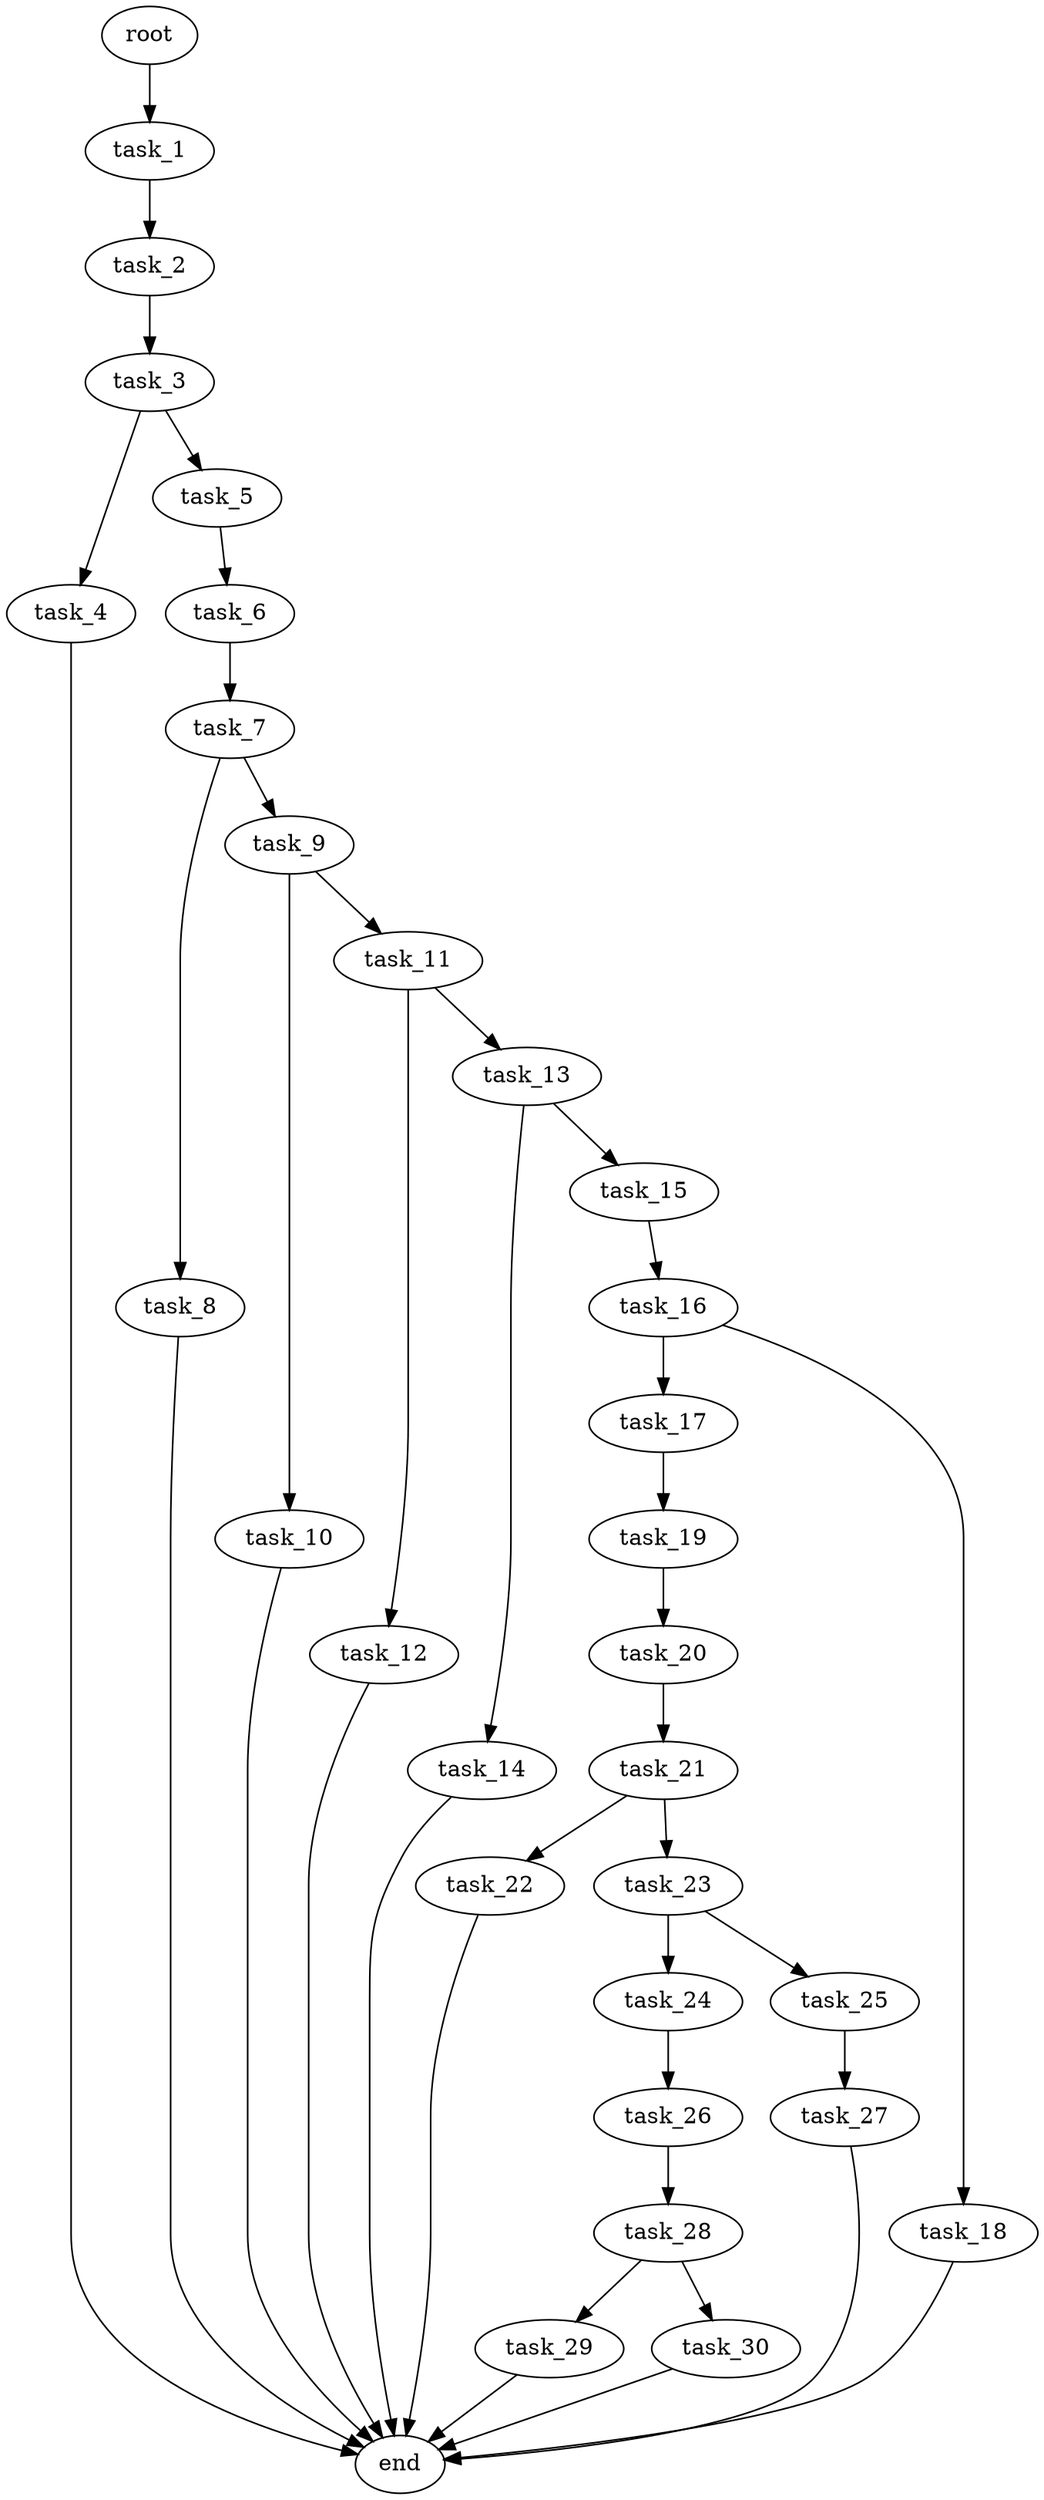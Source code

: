 digraph G {
  root [size="0.000000e+00"];
  task_1 [size="1.979052e+10"];
  task_2 [size="1.742292e+10"];
  task_3 [size="8.853937e+10"];
  task_4 [size="7.188648e+10"];
  task_5 [size="3.398835e+10"];
  task_6 [size="5.545495e+10"];
  task_7 [size="1.786236e+10"];
  task_8 [size="2.158988e+09"];
  task_9 [size="8.428971e+10"];
  task_10 [size="9.106579e+10"];
  task_11 [size="2.109166e+09"];
  task_12 [size="6.774846e+10"];
  task_13 [size="3.789849e+10"];
  task_14 [size="7.874353e+10"];
  task_15 [size="1.110579e+10"];
  task_16 [size="9.361205e+10"];
  task_17 [size="3.051419e+10"];
  task_18 [size="2.402259e+10"];
  task_19 [size="8.095068e+10"];
  task_20 [size="6.609426e+10"];
  task_21 [size="9.411676e+10"];
  task_22 [size="9.771041e+10"];
  task_23 [size="9.976951e+10"];
  task_24 [size="8.816756e+10"];
  task_25 [size="8.784000e+10"];
  task_26 [size="6.547098e+09"];
  task_27 [size="1.445178e+10"];
  task_28 [size="9.241631e+10"];
  task_29 [size="7.949186e+10"];
  task_30 [size="1.917621e+10"];
  end [size="0.000000e+00"];

  root -> task_1 [size="1.000000e-12"];
  task_1 -> task_2 [size="1.742292e+08"];
  task_2 -> task_3 [size="8.853937e+08"];
  task_3 -> task_4 [size="7.188648e+08"];
  task_3 -> task_5 [size="3.398835e+08"];
  task_4 -> end [size="1.000000e-12"];
  task_5 -> task_6 [size="5.545495e+08"];
  task_6 -> task_7 [size="1.786236e+08"];
  task_7 -> task_8 [size="2.158988e+07"];
  task_7 -> task_9 [size="8.428971e+08"];
  task_8 -> end [size="1.000000e-12"];
  task_9 -> task_10 [size="9.106579e+08"];
  task_9 -> task_11 [size="2.109166e+07"];
  task_10 -> end [size="1.000000e-12"];
  task_11 -> task_12 [size="6.774846e+08"];
  task_11 -> task_13 [size="3.789849e+08"];
  task_12 -> end [size="1.000000e-12"];
  task_13 -> task_14 [size="7.874353e+08"];
  task_13 -> task_15 [size="1.110579e+08"];
  task_14 -> end [size="1.000000e-12"];
  task_15 -> task_16 [size="9.361205e+08"];
  task_16 -> task_17 [size="3.051419e+08"];
  task_16 -> task_18 [size="2.402259e+08"];
  task_17 -> task_19 [size="8.095068e+08"];
  task_18 -> end [size="1.000000e-12"];
  task_19 -> task_20 [size="6.609426e+08"];
  task_20 -> task_21 [size="9.411676e+08"];
  task_21 -> task_22 [size="9.771041e+08"];
  task_21 -> task_23 [size="9.976951e+08"];
  task_22 -> end [size="1.000000e-12"];
  task_23 -> task_24 [size="8.816756e+08"];
  task_23 -> task_25 [size="8.784000e+08"];
  task_24 -> task_26 [size="6.547098e+07"];
  task_25 -> task_27 [size="1.445178e+08"];
  task_26 -> task_28 [size="9.241631e+08"];
  task_27 -> end [size="1.000000e-12"];
  task_28 -> task_29 [size="7.949186e+08"];
  task_28 -> task_30 [size="1.917621e+08"];
  task_29 -> end [size="1.000000e-12"];
  task_30 -> end [size="1.000000e-12"];
}
